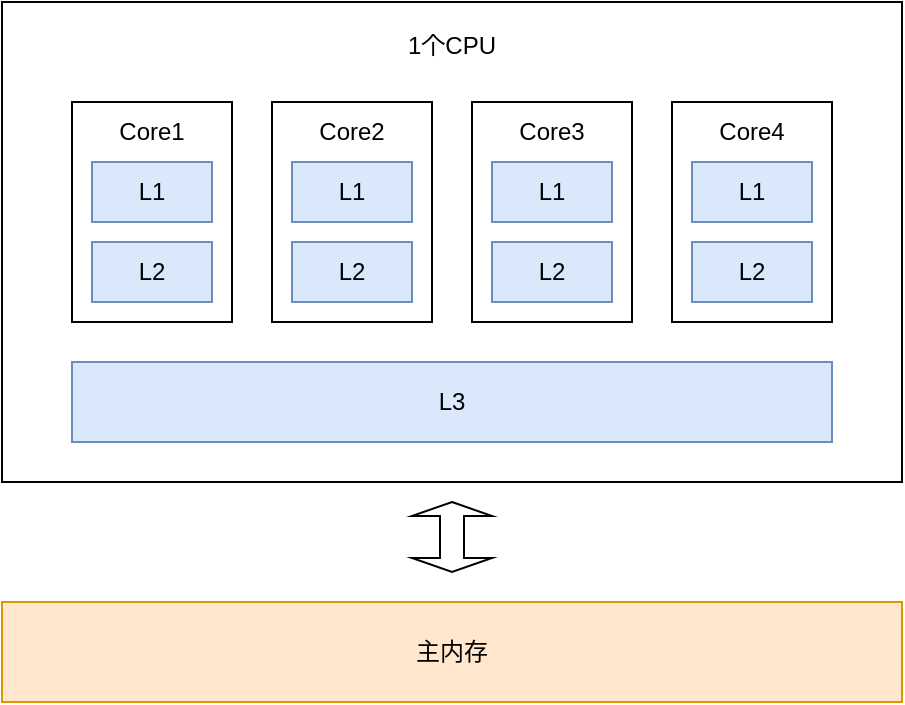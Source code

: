 <mxfile version="15.4.0" type="device"><diagram id="p2THpvth8WLH2KhtdNKQ" name="第 1 页"><mxGraphModel dx="946" dy="624" grid="1" gridSize="10" guides="1" tooltips="1" connect="1" arrows="1" fold="1" page="1" pageScale="1" pageWidth="827" pageHeight="1169" math="0" shadow="0"><root><mxCell id="0"/><mxCell id="1" parent="0"/><mxCell id="L5FUAg8xDIDEZfKN43VQ-1" value="" style="rounded=0;whiteSpace=wrap;html=1;" vertex="1" parent="1"><mxGeometry x="75" y="130" width="450" height="240" as="geometry"/></mxCell><mxCell id="L5FUAg8xDIDEZfKN43VQ-3" value="1个CPU" style="text;html=1;strokeColor=none;fillColor=none;align=center;verticalAlign=middle;whiteSpace=wrap;rounded=0;" vertex="1" parent="1"><mxGeometry x="270" y="137" width="60" height="30" as="geometry"/></mxCell><mxCell id="L5FUAg8xDIDEZfKN43VQ-4" value="" style="rounded=0;whiteSpace=wrap;html=1;" vertex="1" parent="1"><mxGeometry x="110" y="180" width="80" height="110" as="geometry"/></mxCell><mxCell id="L5FUAg8xDIDEZfKN43VQ-5" value="L1" style="rounded=0;whiteSpace=wrap;html=1;fillColor=#dae8fc;strokeColor=#6c8ebf;" vertex="1" parent="1"><mxGeometry x="120" y="210" width="60" height="30" as="geometry"/></mxCell><mxCell id="L5FUAg8xDIDEZfKN43VQ-7" value="L2" style="rounded=0;whiteSpace=wrap;html=1;fillColor=#dae8fc;strokeColor=#6c8ebf;" vertex="1" parent="1"><mxGeometry x="120" y="250" width="60" height="30" as="geometry"/></mxCell><mxCell id="L5FUAg8xDIDEZfKN43VQ-8" value="Core1" style="text;html=1;strokeColor=none;fillColor=none;align=center;verticalAlign=middle;whiteSpace=wrap;rounded=0;" vertex="1" parent="1"><mxGeometry x="120" y="180" width="60" height="30" as="geometry"/></mxCell><mxCell id="L5FUAg8xDIDEZfKN43VQ-9" value="" style="rounded=0;whiteSpace=wrap;html=1;" vertex="1" parent="1"><mxGeometry x="210" y="180" width="80" height="110" as="geometry"/></mxCell><mxCell id="L5FUAg8xDIDEZfKN43VQ-10" value="L1" style="rounded=0;whiteSpace=wrap;html=1;fillColor=#dae8fc;strokeColor=#6c8ebf;" vertex="1" parent="1"><mxGeometry x="220" y="210" width="60" height="30" as="geometry"/></mxCell><mxCell id="L5FUAg8xDIDEZfKN43VQ-11" value="L2" style="rounded=0;whiteSpace=wrap;html=1;fillColor=#dae8fc;strokeColor=#6c8ebf;" vertex="1" parent="1"><mxGeometry x="220" y="250" width="60" height="30" as="geometry"/></mxCell><mxCell id="L5FUAg8xDIDEZfKN43VQ-12" value="Core2" style="text;html=1;strokeColor=none;fillColor=none;align=center;verticalAlign=middle;whiteSpace=wrap;rounded=0;" vertex="1" parent="1"><mxGeometry x="220" y="180" width="60" height="30" as="geometry"/></mxCell><mxCell id="L5FUAg8xDIDEZfKN43VQ-13" value="" style="rounded=0;whiteSpace=wrap;html=1;" vertex="1" parent="1"><mxGeometry x="310" y="180" width="80" height="110" as="geometry"/></mxCell><mxCell id="L5FUAg8xDIDEZfKN43VQ-14" value="L1" style="rounded=0;whiteSpace=wrap;html=1;fillColor=#dae8fc;strokeColor=#6c8ebf;" vertex="1" parent="1"><mxGeometry x="320" y="210" width="60" height="30" as="geometry"/></mxCell><mxCell id="L5FUAg8xDIDEZfKN43VQ-15" value="L2" style="rounded=0;whiteSpace=wrap;html=1;fillColor=#dae8fc;strokeColor=#6c8ebf;" vertex="1" parent="1"><mxGeometry x="320" y="250" width="60" height="30" as="geometry"/></mxCell><mxCell id="L5FUAg8xDIDEZfKN43VQ-16" value="Core3" style="text;html=1;strokeColor=none;fillColor=none;align=center;verticalAlign=middle;whiteSpace=wrap;rounded=0;" vertex="1" parent="1"><mxGeometry x="320" y="180" width="60" height="30" as="geometry"/></mxCell><mxCell id="L5FUAg8xDIDEZfKN43VQ-17" value="" style="rounded=0;whiteSpace=wrap;html=1;" vertex="1" parent="1"><mxGeometry x="410" y="180" width="80" height="110" as="geometry"/></mxCell><mxCell id="L5FUAg8xDIDEZfKN43VQ-18" value="L1" style="rounded=0;whiteSpace=wrap;html=1;fillColor=#dae8fc;strokeColor=#6c8ebf;" vertex="1" parent="1"><mxGeometry x="420" y="210" width="60" height="30" as="geometry"/></mxCell><mxCell id="L5FUAg8xDIDEZfKN43VQ-19" value="L2" style="rounded=0;whiteSpace=wrap;html=1;fillColor=#dae8fc;strokeColor=#6c8ebf;" vertex="1" parent="1"><mxGeometry x="420" y="250" width="60" height="30" as="geometry"/></mxCell><mxCell id="L5FUAg8xDIDEZfKN43VQ-20" value="Core4" style="text;html=1;strokeColor=none;fillColor=none;align=center;verticalAlign=middle;whiteSpace=wrap;rounded=0;" vertex="1" parent="1"><mxGeometry x="420" y="180" width="60" height="30" as="geometry"/></mxCell><mxCell id="L5FUAg8xDIDEZfKN43VQ-21" value="L3" style="rounded=0;whiteSpace=wrap;html=1;fillColor=#dae8fc;strokeColor=#6c8ebf;" vertex="1" parent="1"><mxGeometry x="110" y="310" width="380" height="40" as="geometry"/></mxCell><mxCell id="L5FUAg8xDIDEZfKN43VQ-22" value="主内存" style="rounded=0;whiteSpace=wrap;html=1;fillColor=#ffe6cc;strokeColor=#d79b00;" vertex="1" parent="1"><mxGeometry x="75" y="430" width="450" height="50" as="geometry"/></mxCell><mxCell id="L5FUAg8xDIDEZfKN43VQ-23" value="" style="shape=doubleArrow;direction=south;whiteSpace=wrap;html=1;" vertex="1" parent="1"><mxGeometry x="280" y="380" width="40" height="35" as="geometry"/></mxCell></root></mxGraphModel></diagram></mxfile>